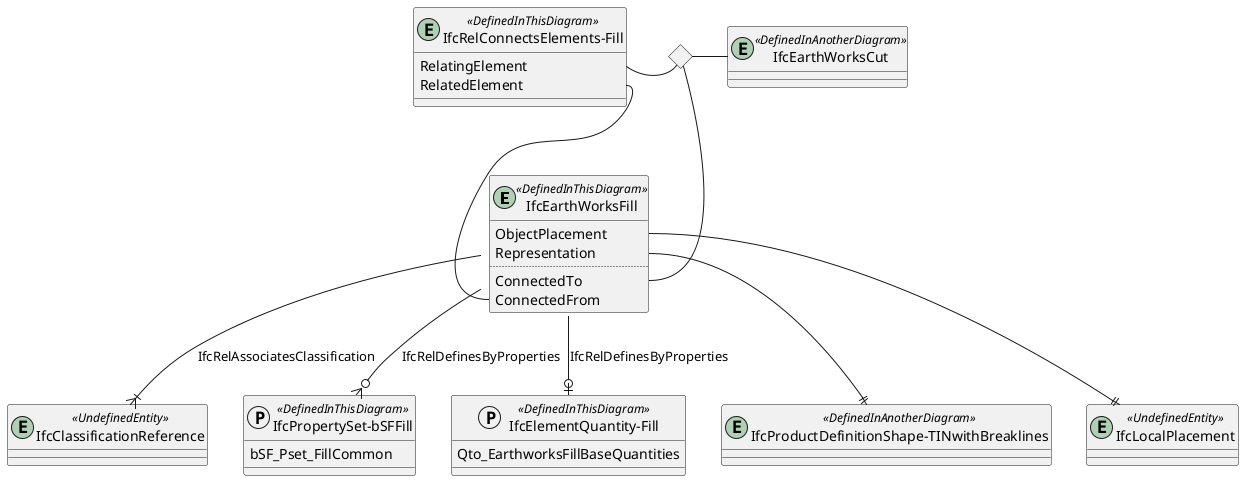 @startuml 

entity IfcEarthWorksFill <<DefinedInThisDiagram>>
{
  ObjectPlacement
  Representation
  ..
  ConnectedTo
  ConnectedFrom
}


entity "IfcRelConnectsElements-Fill" <<DefinedInThisDiagram>>
{
  RelatingElement
  RelatedElement
}
IfcEarthWorksFill::ConnectedFrom -- "IfcRelConnectsElements-Fill::RelatedElement" 

entity IfcEarthWorksCut <<DefinedInAnotherDiagram>>


<> choice
"IfcRelConnectsElements-Fill::RelatingElement" - choice
choice - IfcEarthWorksFill::ConnectedTo
choice - IfcEarthWorksCut

entity IfcClassificationReference <<UndefinedEntity>>
IfcEarthWorksFill --|{ IfcClassificationReference : IfcRelAssociatesClassification

entity "IfcProductDefinitionShape-TINwithBreaklines" <<DefinedInAnotherDiagram>>
IfcEarthWorksFill::Representation --|| "IfcProductDefinitionShape-TINwithBreaklines"

entity IfcLocalPlacement <<UndefinedEntity>>
IfcEarthWorksFill::ObjectPlacement --|| IfcLocalPlacement

protocol "IfcPropertySet-bSFFill" <<DefinedInThisDiagram>>
{
    bSF_Pset_FillCommon
}
IfcEarthWorksFill --o{ "IfcPropertySet-bSFFill" : IfcRelDefinesByProperties

protocol "IfcElementQuantity-Fill" <<DefinedInThisDiagram>>
{
    Qto_EarthworksFillBaseQuantities
}
IfcEarthWorksFill --o| "IfcElementQuantity-Fill" : IfcRelDefinesByProperties


@enduml
